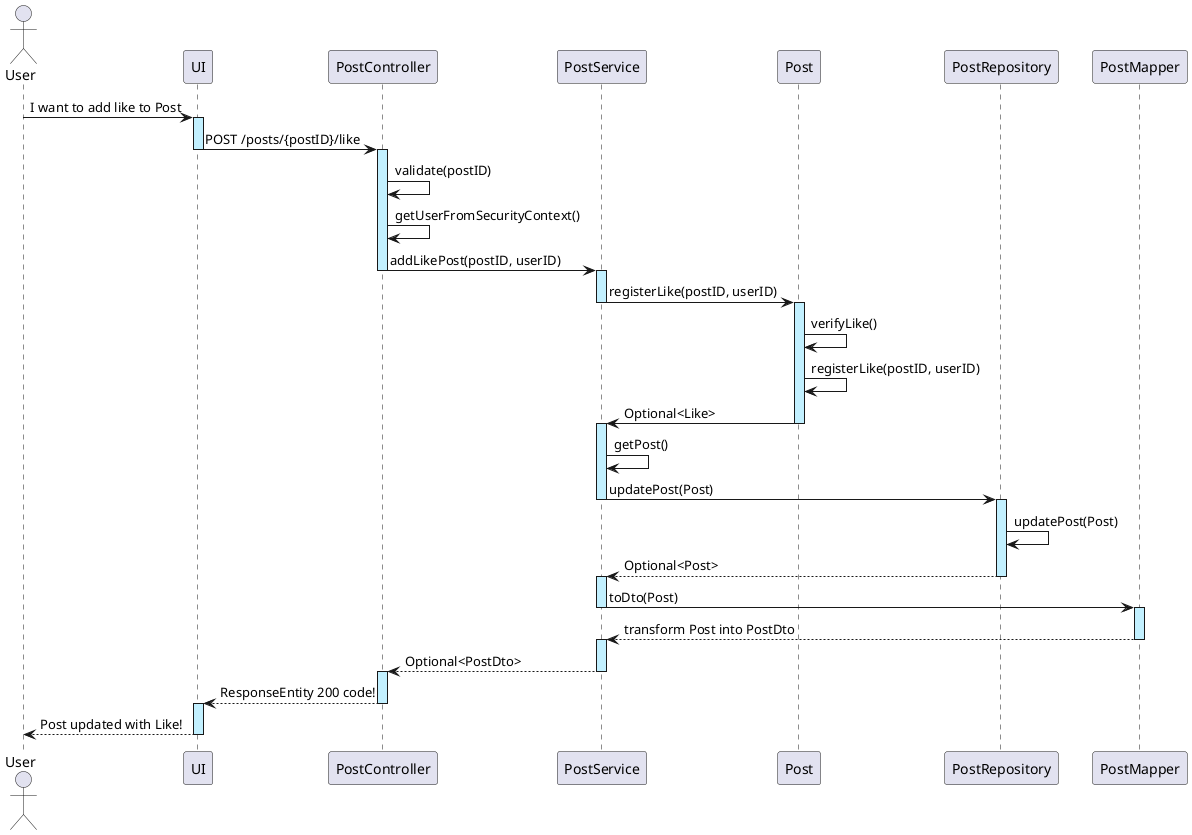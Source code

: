 @startuml


actor User

User -> UI ++ #application: I want to add like to Post
UI -> PostController --++ #application :  POST /posts/{postID}/like
PostController -> PostController #application: validate(postID)
PostController -> PostController #application: getUserFromSecurityContext()
PostController -> PostService --++ #application: addLikePost(postID, userID)
PostService -> Post --++ #application: registerLike(postID, userID)
Post -> Post: verifyLike()
Post -> Post #application: registerLike(postID, userID)
Post -> PostService --++ #application: Optional<Like>
PostService -> PostService: getPost()
PostService -> PostRepository --++ #application: updatePost(Post)
PostRepository -> PostRepository #application: updatePost(Post)
PostRepository --> PostService --++ #application: Optional<Post>
PostService -> PostMapper --++ #application: toDto(Post)
PostMapper --> PostService --++ #application: transform Post into PostDto
PostService --> PostController --++ #application: Optional<PostDto>
PostController --> UI --++ #application: ResponseEntity 200 code!
UI --> User -- #application: Post updated with Like!


@enduml